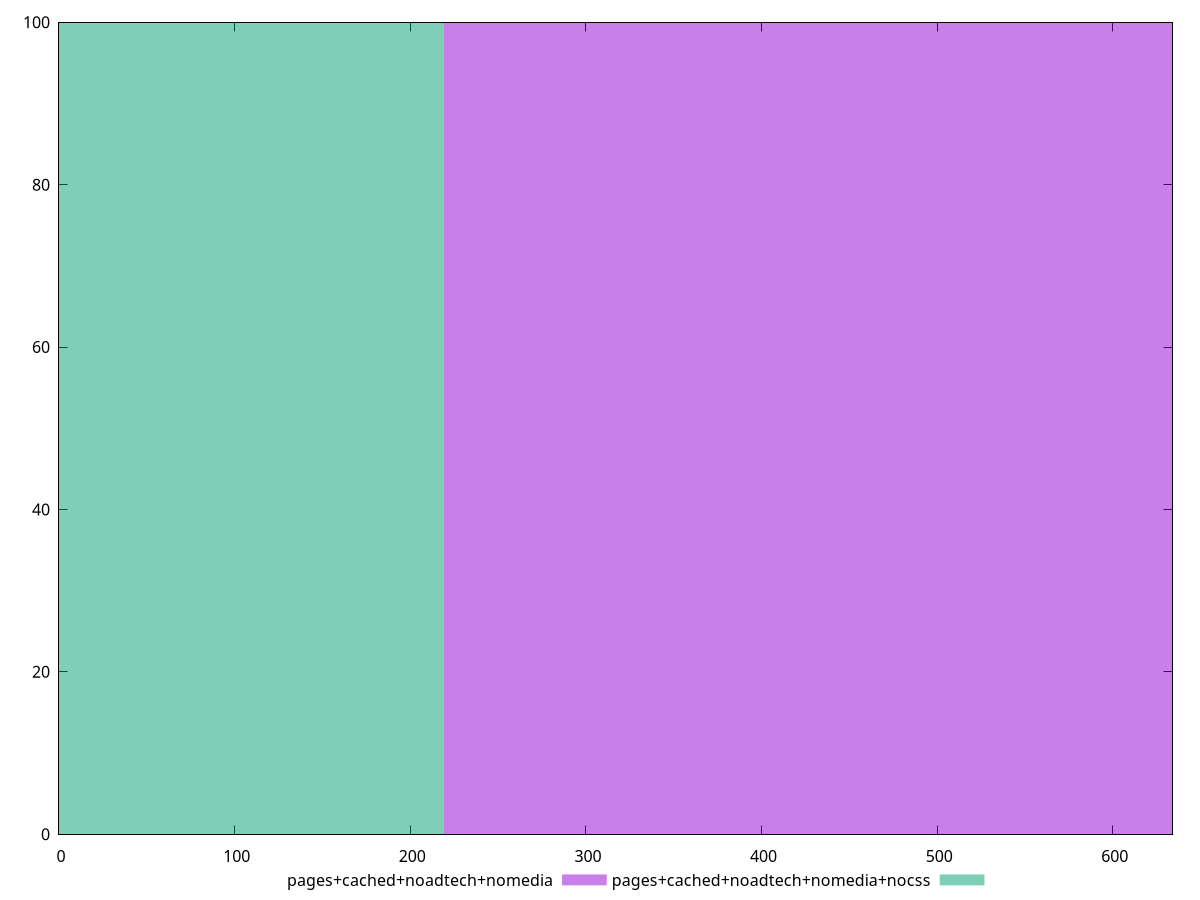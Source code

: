 reset

$pagesCachedNoadtechNomedia <<EOF
438.1306190866356 100
EOF

$pagesCachedNoadtechNomediaNocss <<EOF
0 100
EOF

set key outside below
set boxwidth 438.1306190866356
set xrange [0:634]
set yrange [0:100]
set trange [0:100]
set style fill transparent solid 0.5 noborder
set terminal svg size 640, 500 enhanced background rgb 'white'
set output "report_00018_2021-02-10T15-25-16.877Z/render-blocking-resources/comparison/histogram/3_vs_4.svg"

plot $pagesCachedNoadtechNomedia title "pages+cached+noadtech+nomedia" with boxes, \
     $pagesCachedNoadtechNomediaNocss title "pages+cached+noadtech+nomedia+nocss" with boxes

reset
